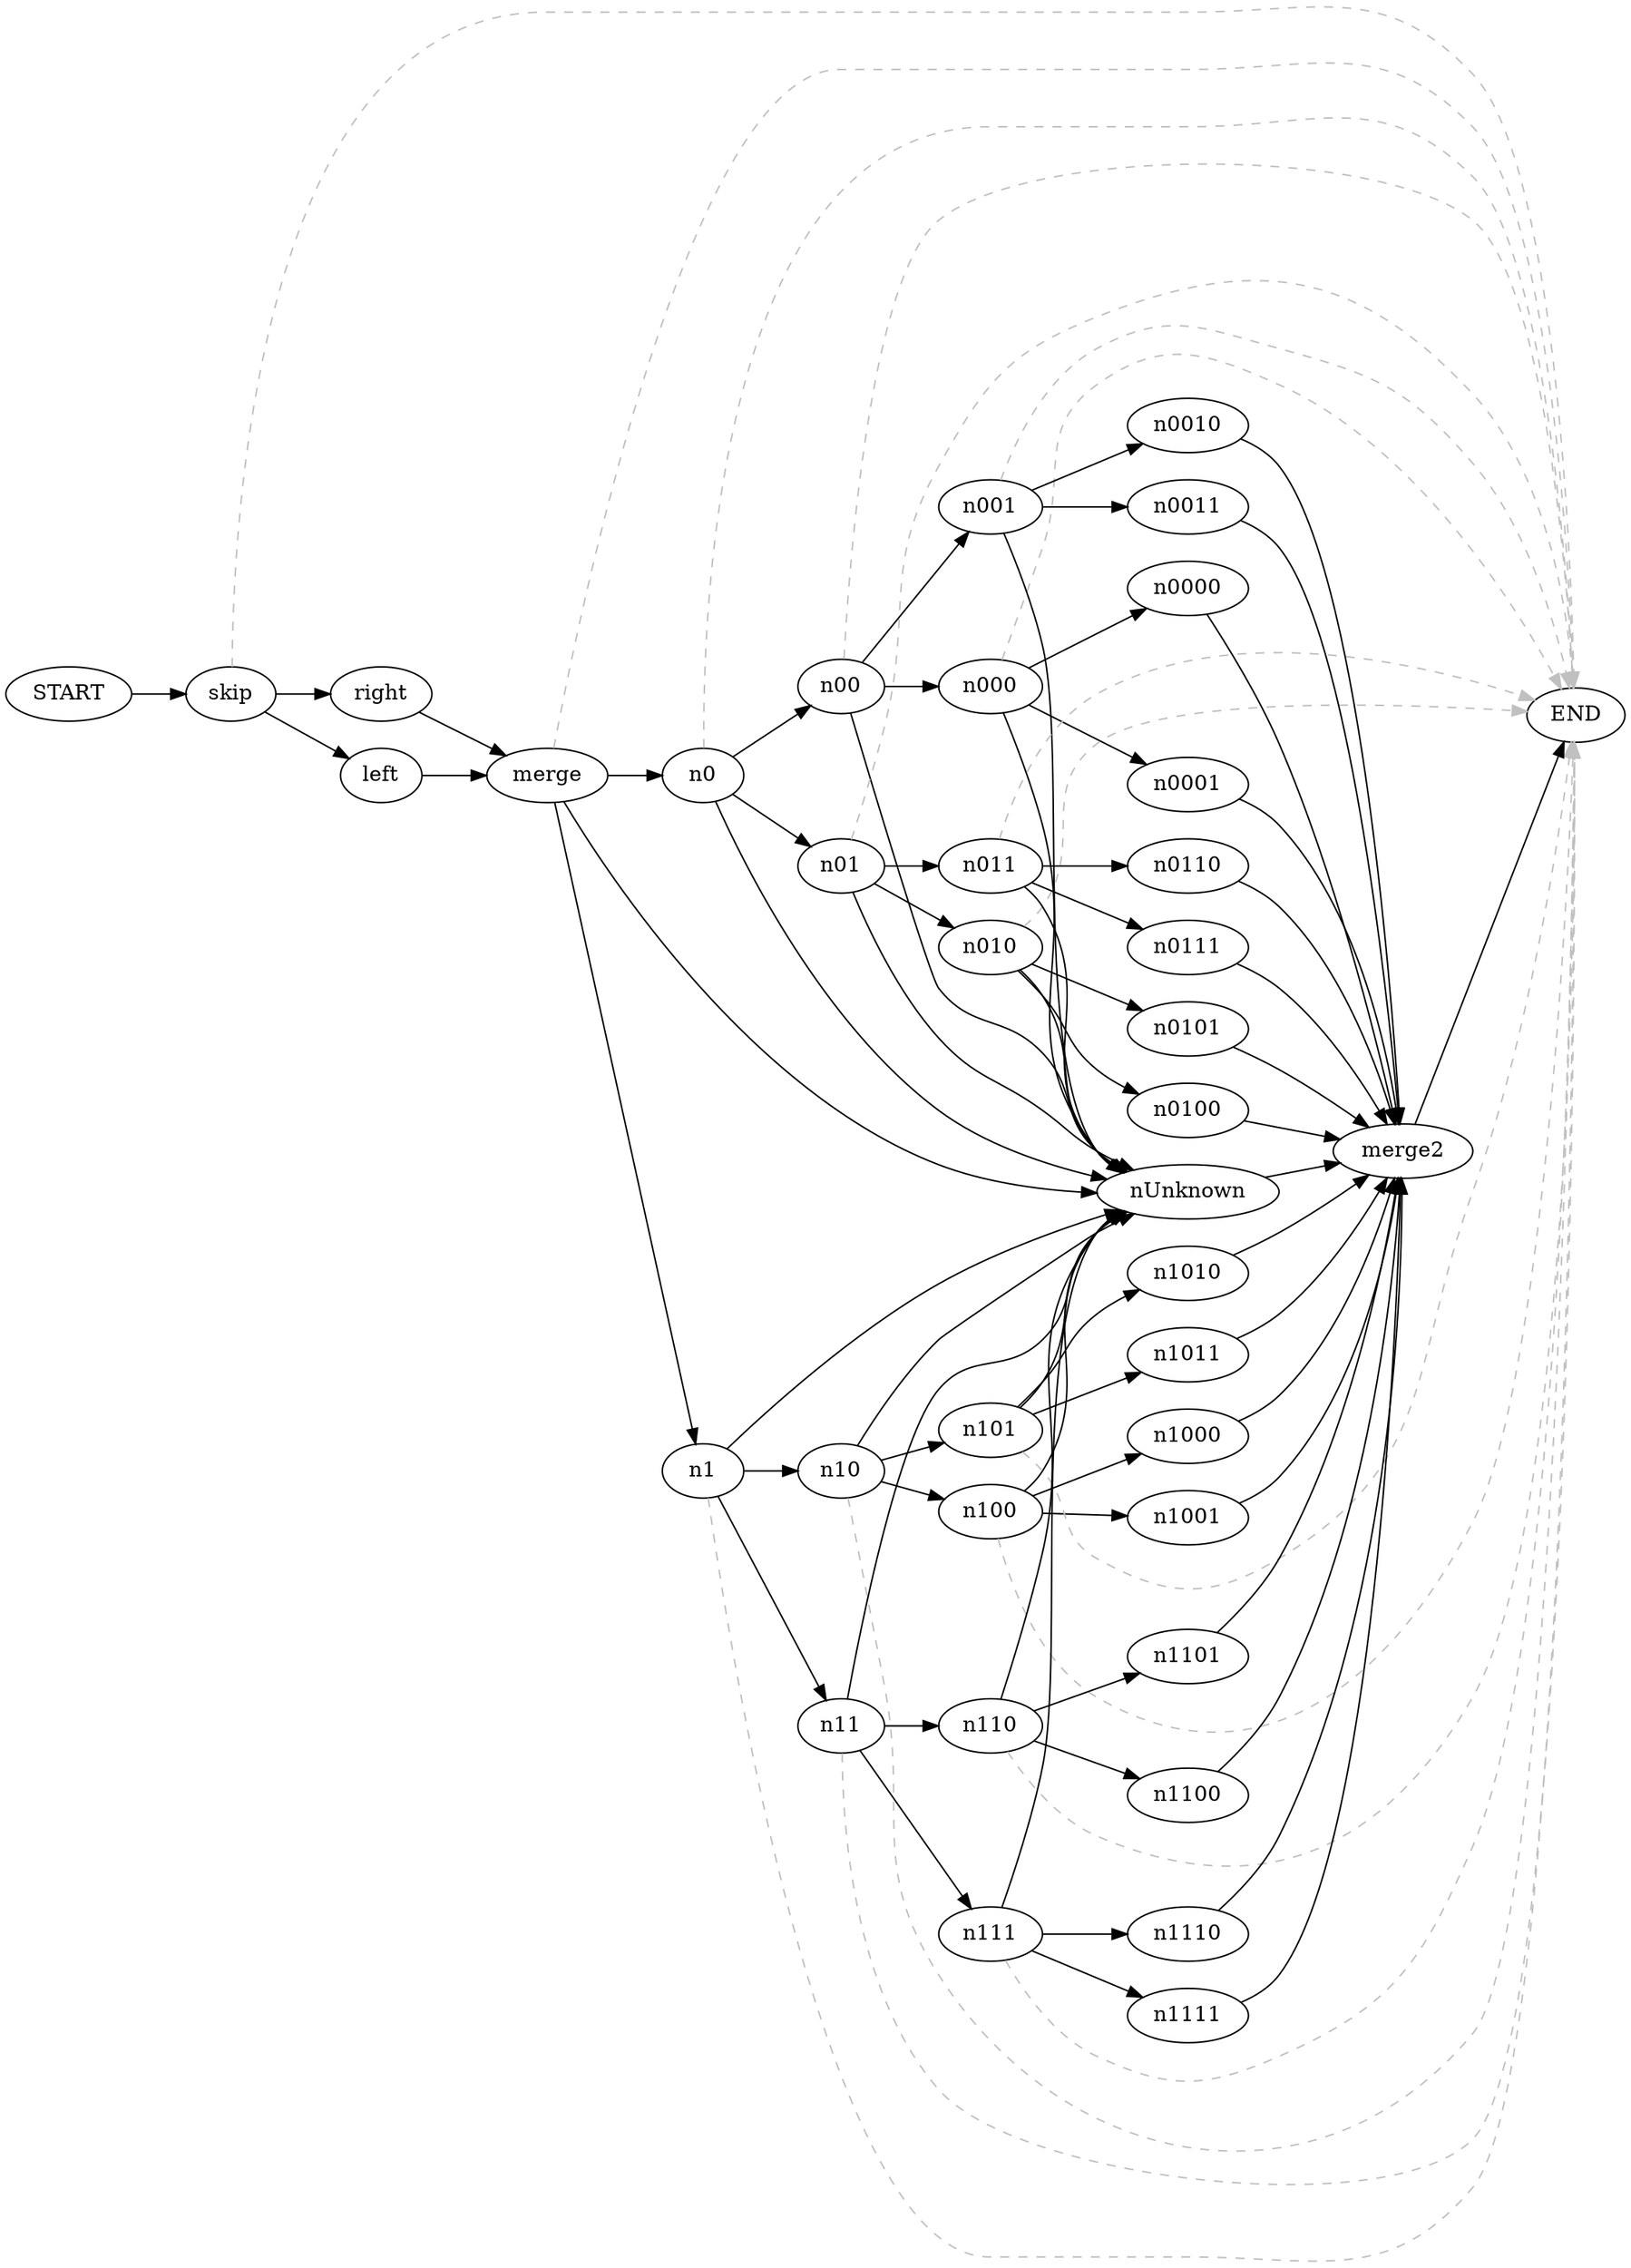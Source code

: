 digraph test {
  rankdir = "LR"
  START -> skip
  skip -> left
  skip -> right
  skip -> END [style=dashed,color=gray]
  left -> merge
  right -> merge
  merge -> n0
  merge -> n1
  merge -> nUnknown
  merge -> END [style=dashed,color=gray]
  n0 -> n00
  n0 -> n01
  n0 -> nUnknown
  n0 -> END [style=dashed,color=gray]
  n1 -> n10
  n1 -> n11
  n1 -> nUnknown
  n1 -> END [style=dashed,color=gray]
  n00 -> n000
  n00 -> n001
  n00 -> nUnknown
  n00 -> END [style=dashed,color=gray]
  n01 -> n010
  n01 -> n011
  n01 -> nUnknown
  n01 -> END [style=dashed,color=gray]
  n10 -> n100
  n10 -> n101
  n10 -> nUnknown
  n10 -> END [style=dashed,color=gray]
  n11 -> n110
  n11 -> n111
  n11 -> nUnknown
  n11 -> END [style=dashed,color=gray]
  n000 -> n0000
  n000 -> n0001
  n000 -> nUnknown
  n000 -> END [style=dashed,color=gray]
  n001 -> n0010
  n001 -> n0011
  n001 -> nUnknown
  n001 -> END [style=dashed,color=gray]
  n010 -> n0100
  n010 -> n0101
  n010 -> nUnknown
  n010 -> END [style=dashed,color=gray]
  n011 -> n0110
  n011 -> n0111
  n011 -> nUnknown
  n011 -> END [style=dashed,color=gray]
  n100 -> n1000
  n100 -> n1001
  n100 -> nUnknown
  n100 -> END [style=dashed,color=gray]
  n101 -> n1010
  n101 -> n1011
  n101 -> nUnknown
  n101 -> END [style=dashed,color=gray]
  n110 -> n1100
  n110 -> n1101
  n110 -> nUnknown
  n110 -> END [style=dashed,color=gray]
  n111 -> n1110
  n111 -> n1111
  n111 -> nUnknown
  n111 -> END [style=dashed,color=gray]
  n0000 -> merge2
  n0001 -> merge2
  n0010 -> merge2
  n0011 -> merge2
  n0100 -> merge2
  n0101 -> merge2
  n0110 -> merge2
  n0111 -> merge2
  n1000 -> merge2
  n1001 -> merge2
  n1010 -> merge2
  n1011 -> merge2
  n1100 -> merge2
  n1101 -> merge2
  n1110 -> merge2
  n1111 -> merge2
  nUnknown -> merge2
  merge2 -> END
}